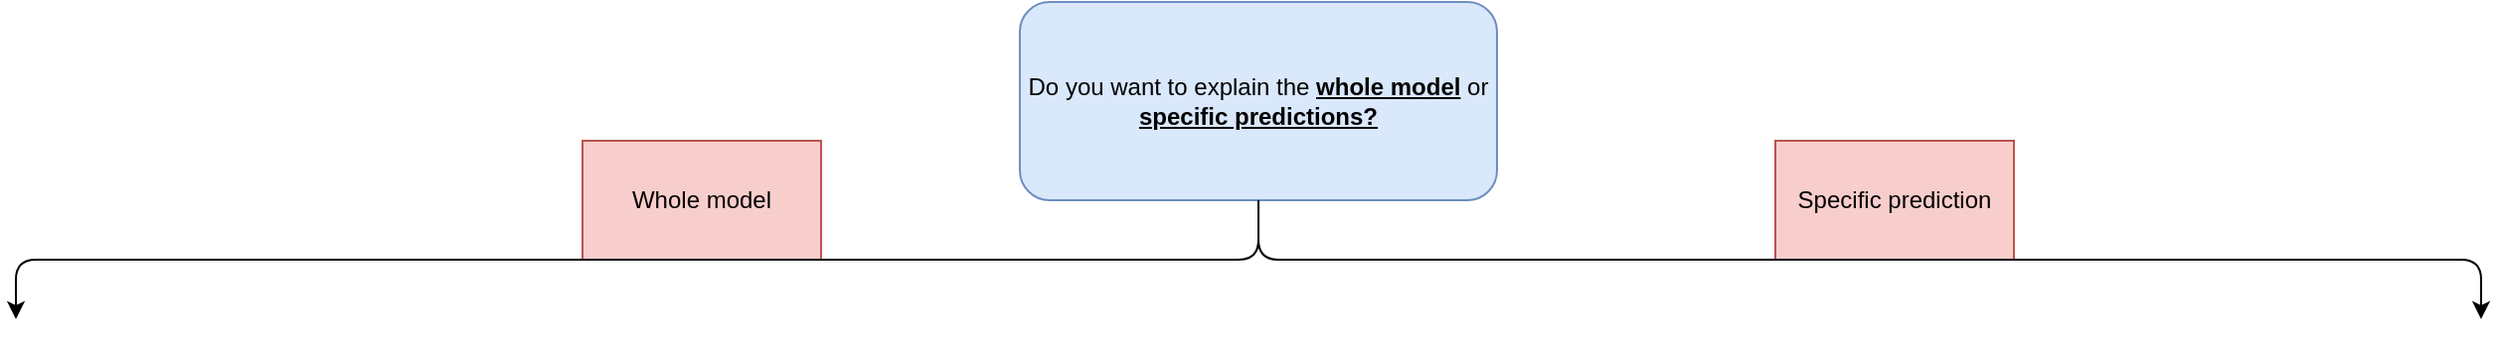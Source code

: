 <mxfile version="20.3.3" type="device"><diagram id="S-bG89fc7_h-scHxdbOs" name="Forklarbarhetstre"><mxGraphModel dx="1645" dy="1056" grid="1" gridSize="10" guides="1" tooltips="1" connect="1" arrows="1" fold="1" page="1" pageScale="1" pageWidth="827" pageHeight="1169" background="none" math="0" shadow="0"><root><mxCell id="0"/><object label="Background" id="3XLRL7M_OkBcDrSNOy5R-57"><mxCell style="locked=1;" parent="0" visible="0"/></object><UserObject label="HIDE LEAF NODES" link="data:action/json,{&quot;actions&quot;:[{&quot;toggle&quot;:{&quot;cells&quot;:[&quot;3XLRL7M_OkBcDrSNOy5R-58&quot;]}}]}" id="3XLRL7M_OkBcDrSNOy5R-56"><mxCell style="rounded=0;whiteSpace=wrap;html=1;fillColor=#f8cecc;strokeColor=#b85450;" parent="3XLRL7M_OkBcDrSNOy5R-57" vertex="1"><mxGeometry x="2270" y="210" width="120" height="60" as="geometry"/></mxCell></UserObject><object label="Leaf nodes" id="3XLRL7M_OkBcDrSNOy5R-58"><mxCell parent="0" visible="0"/></object><mxCell id="3XLRL7M_OkBcDrSNOy5R-59" value="Some kind of sensitivity analyis" style="rounded=1;whiteSpace=wrap;html=1;fillColor=#ffe6cc;strokeColor=#D70D0D;strokeWidth=6;" parent="3XLRL7M_OkBcDrSNOy5R-58" vertex="1"><mxGeometry x="834" y="555" width="120" height="60" as="geometry"/></mxCell><mxCell id="3XLRL7M_OkBcDrSNOy5R-60" value="Higher order Accumulated Local Effects Plots (ALEPlots)" style="rounded=1;whiteSpace=wrap;html=1;fillColor=#ffe6cc;strokeColor=#d79b00;" parent="3XLRL7M_OkBcDrSNOy5R-58" vertex="1"><mxGeometry x="460" y="555" width="120" height="60" as="geometry"/></mxCell><mxCell id="3XLRL7M_OkBcDrSNOy5R-61" value="Data Shapley" style="rounded=1;whiteSpace=wrap;html=1;fillColor=#ffe6cc;strokeColor=#d79b00;" parent="3XLRL7M_OkBcDrSNOy5R-58" vertex="1"><mxGeometry x="660" y="555" width="120" height="60" as="geometry"/></mxCell><mxCell id="3XLRL7M_OkBcDrSNOy5R-62" value="Permutation feature importance" style="rounded=1;whiteSpace=wrap;html=1;fillColor=#ffe6cc;strokeColor=#d79b00;" parent="3XLRL7M_OkBcDrSNOy5R-58" vertex="1"><mxGeometry x="234" y="700" width="120" height="60" as="geometry"/></mxCell><mxCell id="3XLRL7M_OkBcDrSNOy5R-63" value="SAGE (implemented as sage-importance in python)" style="rounded=1;whiteSpace=wrap;html=1;fillColor=#ffe6cc;strokeColor=#d79b00;" parent="3XLRL7M_OkBcDrSNOy5R-58" vertex="1"><mxGeometry x="60" y="700" width="120" height="60" as="geometry"/></mxCell><mxCell id="3XLRL7M_OkBcDrSNOy5R-64" value="Influence functions/leverage scoring" style="rounded=1;whiteSpace=wrap;html=1;fillColor=#ffe6cc;strokeColor=#d79b00;" parent="3XLRL7M_OkBcDrSNOy5R-58" vertex="1"><mxGeometry x="2074" y="550" width="120" height="60" as="geometry"/></mxCell><mxCell id="3XLRL7M_OkBcDrSNOy5R-65" value="Data Shapley (with single test observation error as local loss)" style="rounded=1;whiteSpace=wrap;html=1;fillColor=#ffe6cc;strokeColor=#d79b00;" parent="3XLRL7M_OkBcDrSNOy5R-58" vertex="1"><mxGeometry x="1900" y="550" width="120" height="60" as="geometry"/></mxCell><mxCell id="3XLRL7M_OkBcDrSNOy5R-66" value="Individual conditional Expectation plots (ICE)" style="rounded=1;whiteSpace=wrap;html=1;fillColor=#ffe6cc;strokeColor=#d79b00;" parent="3XLRL7M_OkBcDrSNOy5R-58" vertex="1"><mxGeometry x="1764" y="740" width="120" height="60" as="geometry"/></mxCell><mxCell id="3XLRL7M_OkBcDrSNOy5R-67" value="LIME" style="rounded=1;whiteSpace=wrap;html=1;fillColor=#ffe6cc;strokeColor=#d79b00;" parent="3XLRL7M_OkBcDrSNOy5R-58" vertex="1"><mxGeometry x="1590" y="740" width="120" height="60" as="geometry"/></mxCell><mxCell id="3XLRL7M_OkBcDrSNOy5R-68" value="Counterfactual explanations" style="rounded=1;whiteSpace=wrap;html=1;fillColor=#ffe6cc;strokeColor=#d79b00;" parent="3XLRL7M_OkBcDrSNOy5R-58" vertex="1"><mxGeometry x="1434" y="750" width="120" height="60" as="geometry"/></mxCell><mxCell id="3XLRL7M_OkBcDrSNOy5R-69" value="Anchors" style="rounded=1;whiteSpace=wrap;html=1;fillColor=#ffe6cc;strokeColor=#d79b00;" parent="3XLRL7M_OkBcDrSNOy5R-58" vertex="1"><mxGeometry x="1260" y="750" width="120" height="60" as="geometry"/></mxCell><mxCell id="3XLRL7M_OkBcDrSNOy5R-70" value="PredDiff&amp;nbsp; (first order) " style="rounded=1;whiteSpace=wrap;html=1;fillColor=#ffe6cc;strokeColor=#d79b00;" parent="3XLRL7M_OkBcDrSNOy5R-58" vertex="1"><mxGeometry x="1170" y="640" width="120" height="60" as="geometry"/></mxCell><mxCell id="3XLRL7M_OkBcDrSNOy5R-71" value="SHAP using the independence assumption (Implemented in the python package shap)&lt;br&gt;" style="rounded=1;whiteSpace=wrap;html=1;fillColor=#ffe6cc;strokeColor=#d79b00;" parent="3XLRL7M_OkBcDrSNOy5R-58" vertex="1"><mxGeometry x="1060" y="840" width="136" height="100" as="geometry"/></mxCell><mxCell id="3XLRL7M_OkBcDrSNOy5R-72" value="SHAP (Shapley) with properly estimated conditional distributions using e.g. the shapr R-package&lt;br&gt;" style="rounded=1;whiteSpace=wrap;html=1;fillColor=#ffe6cc;strokeColor=#d79b00;" parent="3XLRL7M_OkBcDrSNOy5R-58" vertex="1"><mxGeometry x="870" y="840" width="150" height="100" as="geometry"/></mxCell><object label="front" id="1"><mxCell style="" parent="0" visible="0"/></object><mxCell id="3XLRL7M_OkBcDrSNOy5R-2" value="Do you want to explain the &lt;b&gt;&lt;u&gt;whole model&lt;/u&gt;&lt;/b&gt; or &lt;u&gt;&lt;b&gt;specific predictions?&lt;/b&gt;&lt;/u&gt;" style="rounded=1;whiteSpace=wrap;html=1;fillColor=#dae8fc;strokeColor=#6c8ebf;" parent="1" vertex="1"><mxGeometry x="1110" y="40" width="240" height="100" as="geometry"/></mxCell><mxCell id="3XLRL7M_OkBcDrSNOy5R-3" value="" style="endArrow=classic;html=1;exitX=0.5;exitY=1;exitDx=0;exitDy=0;rounded=1;edgeStyle=orthogonalEdgeStyle;" parent="1" source="3XLRL7M_OkBcDrSNOy5R-2" target="3XLRL7M_OkBcDrSNOy5R-4" edge="1"><mxGeometry width="50" height="50" relative="1" as="geometry"><mxPoint x="930" y="400" as="sourcePoint"/><mxPoint x="1100" y="240" as="targetPoint"/></mxGeometry></mxCell><mxCell id="3XLRL7M_OkBcDrSNOy5R-4" value="Are you interested in how the &lt;u&gt;&lt;b&gt;training observations&lt;/b&gt;&lt;/u&gt; or how the &lt;u&gt;&lt;b&gt;features&lt;/b&gt;&lt;/u&gt; impact the model/prediction?" style="rounded=1;whiteSpace=wrap;html=1;fillColor=#dae8fc;strokeColor=#6c8ebf;" parent="1" vertex="1"><mxGeometry x="520" y="200" width="170" height="80" as="geometry"/></mxCell><mxCell id="3XLRL7M_OkBcDrSNOy5R-5" value="Are you interested in how the &lt;u&gt;&lt;b&gt;training observations&lt;/b&gt;&lt;/u&gt; or how the &lt;u&gt;&lt;b&gt;features&lt;/b&gt;&lt;/u&gt; impact the model/prediction?" style="rounded=1;whiteSpace=wrap;html=1;fillColor=#dae8fc;strokeColor=#6c8ebf;" parent="1" vertex="1"><mxGeometry x="1730" y="200" width="230" height="60" as="geometry"/></mxCell><mxCell id="3XLRL7M_OkBcDrSNOy5R-6" value="" style="endArrow=classic;html=1;rounded=1;exitX=0.5;exitY=1;exitDx=0;exitDy=0;entryX=0.5;entryY=0;entryDx=0;entryDy=0;edgeStyle=orthogonalEdgeStyle;" parent="1" source="3XLRL7M_OkBcDrSNOy5R-2" target="3XLRL7M_OkBcDrSNOy5R-5" edge="1"><mxGeometry width="50" height="50" relative="1" as="geometry"><mxPoint x="930" y="400" as="sourcePoint"/><mxPoint x="980" y="350" as="targetPoint"/></mxGeometry></mxCell><mxCell id="3XLRL7M_OkBcDrSNOy5R-7" value="Are you interested in the effect of recording/using/&lt;u&gt;&lt;b&gt;observing the features&lt;/b&gt;&lt;/u&gt;, or the effect of &lt;u&gt;&lt;b&gt;changing the observed values&lt;/b&gt;&lt;/u&gt; of the features?" style="rounded=1;whiteSpace=wrap;html=1;fillColor=#dae8fc;strokeColor=#6c8ebf;" parent="1" vertex="1"><mxGeometry x="250" y="320" width="300" height="90" as="geometry"/></mxCell><mxCell id="3XLRL7M_OkBcDrSNOy5R-8" value="Do you want to &lt;u&gt;&lt;b&gt;obey or ignore the data distribution&lt;/b&gt;&lt;/u&gt; in the explanation? **" style="rounded=1;whiteSpace=wrap;html=1;fillColor=#dae8fc;strokeColor=#6c8ebf;" parent="1" vertex="1"><mxGeometry x="860" y="820" width="270" height="60" as="geometry"/></mxCell><mxCell id="3XLRL7M_OkBcDrSNOy5R-10" value="Are you interested in the effect of recording/using/&lt;u&gt;&lt;b&gt;observing the &lt;br&gt;features&lt;/b&gt;&lt;/u&gt;, or the effect of &lt;u&gt;&lt;b&gt;changing the observed values&lt;/b&gt;&lt;/u&gt; of the features?" style="rounded=1;whiteSpace=wrap;html=1;fillColor=#dae8fc;strokeColor=#6c8ebf;" parent="1" vertex="1"><mxGeometry x="1860" y="320" width="320" height="60" as="geometry"/></mxCell><mxCell id="3XLRL7M_OkBcDrSNOy5R-11" value="Are you interested in the effect of recording/using/&lt;u&gt;&lt;b&gt;observing the &lt;br&gt;features&lt;/b&gt;&lt;/u&gt;, the effect of &lt;u&gt;&lt;b&gt;changing the observed values&lt;/b&gt;&lt;/u&gt; of the features or how the instance &lt;u&gt;&lt;b&gt;relates to nearby model behaviour&lt;/b&gt;&lt;/u&gt;?" style="rounded=1;whiteSpace=wrap;html=1;fillColor=#dae8fc;strokeColor=#6c8ebf;" parent="1" vertex="1"><mxGeometry x="1340" y="480" width="390" height="60" as="geometry"/></mxCell><mxCell id="3XLRL7M_OkBcDrSNOy5R-12" value="Are you interested in the effect of recording/using/&lt;u&gt;&lt;b&gt;observing the &lt;br&gt;features&lt;/b&gt;&lt;/u&gt;, or the effect of &lt;u&gt;&lt;b&gt;changing the observed values&lt;/b&gt;&lt;/u&gt; of the features?" style="rounded=1;whiteSpace=wrap;html=1;fillColor=#dae8fc;strokeColor=#6c8ebf;" parent="1" vertex="1"><mxGeometry x="610" y="320" width="350" height="90" as="geometry"/></mxCell><mxCell id="3XLRL7M_OkBcDrSNOy5R-13" value="" style="endArrow=classic;html=1;exitX=0.5;exitY=1;exitDx=0;exitDy=0;rounded=1;edgeStyle=orthogonalEdgeStyle;entryX=0.5;entryY=0;entryDx=0;entryDy=0;" parent="1" source="3XLRL7M_OkBcDrSNOy5R-4" target="3XLRL7M_OkBcDrSNOy5R-7" edge="1"><mxGeometry width="50" height="50" relative="1" as="geometry"><mxPoint x="709.91" y="270" as="sourcePoint"/><mxPoint x="390" y="330" as="targetPoint"/></mxGeometry></mxCell><mxCell id="3XLRL7M_OkBcDrSNOy5R-14" value="" style="endArrow=classic;html=1;rounded=1;exitX=0.5;exitY=1;exitDx=0;exitDy=0;entryX=0.5;entryY=0;entryDx=0;entryDy=0;edgeStyle=orthogonalEdgeStyle;" parent="1" source="3XLRL7M_OkBcDrSNOy5R-4" target="3XLRL7M_OkBcDrSNOy5R-12" edge="1"><mxGeometry width="50" height="50" relative="1" as="geometry"><mxPoint x="640" y="500" as="sourcePoint"/><mxPoint x="690" y="450" as="targetPoint"/></mxGeometry></mxCell><mxCell id="3XLRL7M_OkBcDrSNOy5R-15" value="" style="endArrow=classic;html=1;exitX=0.5;exitY=1;exitDx=0;exitDy=0;rounded=1;edgeStyle=orthogonalEdgeStyle;entryX=0.408;entryY=-0.058;entryDx=0;entryDy=0;entryPerimeter=0;" parent="1" source="3XLRL7M_OkBcDrSNOy5R-5" target="3XLRL7M_OkBcDrSNOy5R-11" edge="1"><mxGeometry width="50" height="50" relative="1" as="geometry"><mxPoint x="1360" y="260" as="sourcePoint"/><mxPoint x="1160" y="320" as="targetPoint"/><Array as="points"><mxPoint x="1845" y="280"/><mxPoint x="1499" y="280"/></Array></mxGeometry></mxCell><mxCell id="3XLRL7M_OkBcDrSNOy5R-16" value="" style="endArrow=classic;html=1;rounded=1;exitX=0.5;exitY=1;exitDx=0;exitDy=0;entryX=0.5;entryY=0;entryDx=0;entryDy=0;edgeStyle=orthogonalEdgeStyle;" parent="1" source="3XLRL7M_OkBcDrSNOy5R-5" target="3XLRL7M_OkBcDrSNOy5R-10" edge="1"><mxGeometry width="50" height="50" relative="1" as="geometry"><mxPoint x="1360" y="260" as="sourcePoint"/><mxPoint x="1560" y="320" as="targetPoint"/><Array as="points"><mxPoint x="1845" y="280"/><mxPoint x="2020" y="280"/></Array></mxGeometry></mxCell><mxCell id="3XLRL7M_OkBcDrSNOy5R-17" value="Do you want to explore &lt;u&gt;&lt;b&gt;one feature at a time&lt;/b&gt;&lt;/u&gt; or &lt;u&gt;&lt;b&gt;consider joint interactions&lt;/b&gt;&lt;/u&gt; among features? " style="rounded=1;whiteSpace=wrap;html=1;fillColor=#dae8fc;strokeColor=#6c8ebf;" parent="1" vertex="1"><mxGeometry x="40" y="480" width="280" height="60" as="geometry"/></mxCell><mxCell id="3XLRL7M_OkBcDrSNOy5R-19" value="" style="endArrow=classic;html=1;rounded=1;edgeStyle=orthogonalEdgeStyle;entryX=0.5;entryY=0;entryDx=0;entryDy=0;exitX=0.5;exitY=1;exitDx=0;exitDy=0;" parent="1" source="3XLRL7M_OkBcDrSNOy5R-7" target="3XLRL7M_OkBcDrSNOy5R-17" edge="1"><mxGeometry width="50" height="50" relative="1" as="geometry"><mxPoint x="410" y="420" as="sourcePoint"/><mxPoint x="170" y="490" as="targetPoint"/><Array as="points"><mxPoint x="400" y="440"/><mxPoint x="180" y="440"/></Array></mxGeometry></mxCell><mxCell id="3XLRL7M_OkBcDrSNOy5R-20" value="" style="endArrow=classic;html=1;rounded=1;entryX=0.5;entryY=0;entryDx=0;entryDy=0;edgeStyle=orthogonalEdgeStyle;exitX=0.5;exitY=1;exitDx=0;exitDy=0;" parent="1" source="3XLRL7M_OkBcDrSNOy5R-7" edge="1"><mxGeometry width="50" height="50" relative="1" as="geometry"><mxPoint x="440" y="410" as="sourcePoint"/><mxPoint x="520" y="555" as="targetPoint"/><Array as="points"><mxPoint x="400" y="440"/><mxPoint x="520" y="440"/></Array></mxGeometry></mxCell><mxCell id="3XLRL7M_OkBcDrSNOy5R-21" value="" style="endArrow=classic;html=1;rounded=1;entryX=0.5;entryY=0;entryDx=0;entryDy=0;edgeStyle=orthogonalEdgeStyle;exitX=0.5;exitY=1;exitDx=0;exitDy=0;" parent="1" source="3XLRL7M_OkBcDrSNOy5R-12" edge="1"><mxGeometry width="50" height="50" relative="1" as="geometry"><mxPoint x="780" y="410" as="sourcePoint"/><mxPoint x="894.0" y="555" as="targetPoint"/><Array as="points"><mxPoint x="785" y="440"/><mxPoint x="894" y="440"/></Array></mxGeometry></mxCell><mxCell id="3XLRL7M_OkBcDrSNOy5R-23" value="" style="endArrow=classic;html=1;rounded=1;edgeStyle=orthogonalEdgeStyle;entryX=0.5;entryY=0;entryDx=0;entryDy=0;exitX=0.5;exitY=1;exitDx=0;exitDy=0;" parent="1" source="3XLRL7M_OkBcDrSNOy5R-12" edge="1"><mxGeometry width="50" height="50" relative="1" as="geometry"><mxPoint x="780" y="410" as="sourcePoint"/><mxPoint x="720" y="555" as="targetPoint"/><Array as="points"><mxPoint x="785" y="440"/><mxPoint x="720" y="440"/></Array></mxGeometry></mxCell><mxCell id="3XLRL7M_OkBcDrSNOy5R-25" value="" style="endArrow=classic;html=1;rounded=1;entryX=0.5;entryY=0;entryDx=0;entryDy=0;edgeStyle=orthogonalEdgeStyle;exitX=0.5;exitY=1;exitDx=0;exitDy=0;" parent="1" source="3XLRL7M_OkBcDrSNOy5R-17" edge="1"><mxGeometry width="50" height="50" relative="1" as="geometry"><mxPoint x="185" y="555" as="sourcePoint"/><mxPoint x="294" y="700" as="targetPoint"/><Array as="points"><mxPoint x="180" y="585"/><mxPoint x="294" y="585"/></Array></mxGeometry></mxCell><mxCell id="3XLRL7M_OkBcDrSNOy5R-27" value="" style="endArrow=classic;html=1;rounded=1;edgeStyle=orthogonalEdgeStyle;entryX=0.5;entryY=0;entryDx=0;entryDy=0;exitX=0.5;exitY=1;exitDx=0;exitDy=0;" parent="1" source="3XLRL7M_OkBcDrSNOy5R-17" edge="1"><mxGeometry width="50" height="50" relative="1" as="geometry"><mxPoint x="185" y="555" as="sourcePoint"/><mxPoint x="120" y="700" as="targetPoint"/><Array as="points"><mxPoint x="180" y="585"/><mxPoint x="120" y="585"/></Array></mxGeometry></mxCell><mxCell id="3XLRL7M_OkBcDrSNOy5R-29" value="" style="endArrow=classic;html=1;rounded=1;entryX=0.5;entryY=0;entryDx=0;entryDy=0;edgeStyle=orthogonalEdgeStyle;exitX=0.5;exitY=1;exitDx=0;exitDy=0;" parent="1" source="3XLRL7M_OkBcDrSNOy5R-10" edge="1"><mxGeometry width="50" height="50" relative="1" as="geometry"><mxPoint x="2020" y="390" as="sourcePoint"/><mxPoint x="2134" y="550" as="targetPoint"/><Array as="points"><mxPoint x="2020" y="435"/><mxPoint x="2134" y="435"/></Array></mxGeometry></mxCell><mxCell id="3XLRL7M_OkBcDrSNOy5R-31" value="" style="endArrow=classic;html=1;rounded=1;edgeStyle=orthogonalEdgeStyle;entryX=0.5;entryY=0;entryDx=0;entryDy=0;exitX=0.5;exitY=1;exitDx=0;exitDy=0;" parent="1" source="3XLRL7M_OkBcDrSNOy5R-10" edge="1"><mxGeometry width="50" height="50" relative="1" as="geometry"><mxPoint x="2020" y="390" as="sourcePoint"/><mxPoint x="1960" y="550" as="targetPoint"/><Array as="points"><mxPoint x="2020" y="435"/><mxPoint x="1960" y="435"/></Array></mxGeometry></mxCell><mxCell id="3XLRL7M_OkBcDrSNOy5R-32" value="Do you want to explain the model in terms of &lt;u&gt;&lt;b&gt;one feature at a time&lt;/b&gt;&lt;/u&gt;, or &lt;u&gt;&lt;b&gt;consider joint interactions &lt;/b&gt;&lt;/u&gt;among features?" style="rounded=1;whiteSpace=wrap;html=1;fillColor=#dae8fc;strokeColor=#6c8ebf;" parent="1" vertex="1"><mxGeometry x="1570" y="660" width="270" height="60" as="geometry"/></mxCell><mxCell id="3XLRL7M_OkBcDrSNOy5R-33" value="Do you want to explore &lt;u&gt;&lt;b&gt;one feature at a time&lt;/b&gt;&lt;/u&gt; or &lt;u&gt;&lt;b&gt;consider joint interactions&lt;/b&gt;&lt;/u&gt; among features? " style="rounded=1;whiteSpace=wrap;html=1;fillColor=#dae8fc;strokeColor=#6c8ebf;" parent="1" vertex="1"><mxGeometry x="1000" y="660" width="210" height="60" as="geometry"/></mxCell><mxCell id="3XLRL7M_OkBcDrSNOy5R-34" value="" style="endArrow=classic;html=1;rounded=1;edgeStyle=orthogonalEdgeStyle;entryX=0.408;entryY=-0.058;entryDx=0;entryDy=0;entryPerimeter=0;exitX=0.5;exitY=1;exitDx=0;exitDy=0;" parent="1" source="3XLRL7M_OkBcDrSNOy5R-11" target="3XLRL7M_OkBcDrSNOy5R-33" edge="1"><mxGeometry width="50" height="50" relative="1" as="geometry"><mxPoint x="1540" y="540" as="sourcePoint"/><mxPoint x="820" y="620" as="targetPoint"/><Array as="points"><mxPoint x="1535" y="580"/><mxPoint x="1086" y="580"/></Array></mxGeometry></mxCell><mxCell id="3XLRL7M_OkBcDrSNOy5R-35" value="" style="endArrow=classic;html=1;rounded=1;exitX=0.5;exitY=1;exitDx=0;exitDy=0;entryX=0.5;entryY=0;entryDx=0;entryDy=0;edgeStyle=orthogonalEdgeStyle;" parent="1" source="3XLRL7M_OkBcDrSNOy5R-11" target="3XLRL7M_OkBcDrSNOy5R-32" edge="1"><mxGeometry width="50" height="50" relative="1" as="geometry"><mxPoint x="1505" y="560" as="sourcePoint"/><mxPoint x="1220" y="620" as="targetPoint"/><Array as="points"><mxPoint x="1535" y="580"/><mxPoint x="1705" y="580"/></Array></mxGeometry></mxCell><mxCell id="3XLRL7M_OkBcDrSNOy5R-36" value="Do you want to compare the prediction with &lt;u&gt;&lt;b&gt;nearby predictions with a similar outcome&lt;/b&gt;&lt;/u&gt; or a &lt;u&gt;&lt;b&gt;different outcome&lt;/b&gt;&lt;/u&gt;?" style="rounded=1;whiteSpace=wrap;html=1;fillColor=#dae8fc;strokeColor=#6c8ebf;" parent="1" vertex="1"><mxGeometry x="1270" y="660" width="210" height="60" as="geometry"/></mxCell><mxCell id="3XLRL7M_OkBcDrSNOy5R-37" value="" style="endArrow=classic;html=1;rounded=1;edgeStyle=orthogonalEdgeStyle;entryX=0.5;entryY=0;entryDx=0;entryDy=0;exitX=0.5;exitY=1;exitDx=0;exitDy=0;" parent="1" source="3XLRL7M_OkBcDrSNOy5R-11" target="3XLRL7M_OkBcDrSNOy5R-36" edge="1"><mxGeometry width="50" height="50" relative="1" as="geometry"><mxPoint x="1545" y="550" as="sourcePoint"/><mxPoint x="1095.68" y="626.52" as="targetPoint"/><Array as="points"><mxPoint x="1535" y="580"/><mxPoint x="1375" y="580"/></Array></mxGeometry></mxCell><mxCell id="3XLRL7M_OkBcDrSNOy5R-39" value="" style="endArrow=classic;html=1;rounded=1;entryX=0.5;entryY=0;entryDx=0;entryDy=0;edgeStyle=orthogonalEdgeStyle;exitX=0.5;exitY=1;exitDx=0;exitDy=0;" parent="1" source="3XLRL7M_OkBcDrSNOy5R-32" edge="1"><mxGeometry width="50" height="50" relative="1" as="geometry"><mxPoint x="1710" y="720" as="sourcePoint"/><mxPoint x="1824" y="900" as="targetPoint"/><Array as="points"><mxPoint x="1705" y="785"/><mxPoint x="1824" y="785"/></Array></mxGeometry></mxCell><mxCell id="3XLRL7M_OkBcDrSNOy5R-41" value="" style="endArrow=classic;html=1;rounded=1;edgeStyle=orthogonalEdgeStyle;entryX=0.5;entryY=0;entryDx=0;entryDy=0;" parent="1" edge="1"><mxGeometry width="50" height="50" relative="1" as="geometry"><mxPoint x="1705" y="720" as="sourcePoint"/><mxPoint x="1650" y="900" as="targetPoint"/><Array as="points"><mxPoint x="1705" y="785"/><mxPoint x="1650" y="785"/></Array></mxGeometry></mxCell><mxCell id="3XLRL7M_OkBcDrSNOy5R-43" value="" style="endArrow=classic;html=1;rounded=1;entryX=0.5;entryY=0;entryDx=0;entryDy=0;edgeStyle=orthogonalEdgeStyle;exitX=0.5;exitY=1;exitDx=0;exitDy=0;" parent="1" source="3XLRL7M_OkBcDrSNOy5R-36" edge="1"><mxGeometry width="50" height="50" relative="1" as="geometry"><mxPoint x="1375" y="730" as="sourcePoint"/><mxPoint x="1494" y="910" as="targetPoint"/><Array as="points"><mxPoint x="1375" y="795"/><mxPoint x="1494" y="795"/></Array></mxGeometry></mxCell><mxCell id="3XLRL7M_OkBcDrSNOy5R-45" value="" style="endArrow=classic;html=1;rounded=1;edgeStyle=orthogonalEdgeStyle;entryX=0.5;entryY=0;entryDx=0;entryDy=0;exitX=0.5;exitY=1;exitDx=0;exitDy=0;" parent="1" source="3XLRL7M_OkBcDrSNOy5R-36" edge="1"><mxGeometry width="50" height="50" relative="1" as="geometry"><mxPoint x="1375" y="730" as="sourcePoint"/><mxPoint x="1320" y="910" as="targetPoint"/><Array as="points"><mxPoint x="1375" y="795"/><mxPoint x="1320" y="795"/></Array></mxGeometry></mxCell><mxCell id="3XLRL7M_OkBcDrSNOy5R-46" value="" style="endArrow=classic;html=1;rounded=1;edgeStyle=orthogonalEdgeStyle;exitX=0.5;exitY=1;exitDx=0;exitDy=0;" parent="1" source="3XLRL7M_OkBcDrSNOy5R-33" edge="1"><mxGeometry width="50" height="50" relative="1" as="geometry"><mxPoint x="1110" y="730" as="sourcePoint"/><mxPoint x="1229" y="800" as="targetPoint"/><Array as="points"><mxPoint x="1105" y="760"/><mxPoint x="1229" y="760"/></Array></mxGeometry></mxCell><mxCell id="3XLRL7M_OkBcDrSNOy5R-47" value="" style="endArrow=classic;html=1;rounded=1;edgeStyle=orthogonalEdgeStyle;exitX=0.5;exitY=1;exitDx=0;exitDy=0;" parent="1" source="3XLRL7M_OkBcDrSNOy5R-33" target="3XLRL7M_OkBcDrSNOy5R-8" edge="1"><mxGeometry width="50" height="50" relative="1" as="geometry"><mxPoint x="1110" y="730" as="sourcePoint"/><mxPoint x="1030" y="925" as="targetPoint"/><Array as="points"><mxPoint x="1105" y="760"/><mxPoint x="1014" y="760"/></Array></mxGeometry></mxCell><mxCell id="3XLRL7M_OkBcDrSNOy5R-50" value="" style="endArrow=classic;html=1;rounded=1;edgeStyle=orthogonalEdgeStyle;" parent="1" source="3XLRL7M_OkBcDrSNOy5R-8" edge="1"><mxGeometry width="50" height="50" relative="1" as="geometry"><mxPoint x="1015" y="880" as="sourcePoint"/><mxPoint x="1134.0" y="1000" as="targetPoint"/><Array as="points"><mxPoint x="1015" y="955"/><mxPoint x="1134" y="955"/></Array></mxGeometry></mxCell><mxCell id="3XLRL7M_OkBcDrSNOy5R-52" value="" style="endArrow=classic;html=1;rounded=1;edgeStyle=orthogonalEdgeStyle;" parent="1" source="3XLRL7M_OkBcDrSNOy5R-8" edge="1"><mxGeometry width="50" height="50" relative="1" as="geometry"><mxPoint x="1015" y="880" as="sourcePoint"/><mxPoint x="960" y="1000" as="targetPoint"/><Array as="points"><mxPoint x="1015" y="955"/><mxPoint x="960" y="955"/></Array></mxGeometry></mxCell><UserObject label="HIDE LEAF NODES" link="data:action/json,{&quot;actions&quot;:[{&quot;toggle&quot;:{&quot;cells&quot;:[&quot;3XLRL7M_OkBcDrSNOy5R-58&quot;]}}]}" id="3XLRL7M_OkBcDrSNOy5R-54"><mxCell style="rounded=0;whiteSpace=wrap;html=1;fillColor=#f8cecc;strokeColor=#b85450;" parent="1" vertex="1"><mxGeometry x="2270" y="210" width="120" height="60" as="geometry"/></mxCell></UserObject><object label="0-root-node" id="AjjH1u0YhgZfVa7CJSuS-44"><mxCell style="locked=1;" parent="0"/></object><UserObject label="Do you want to explain the &lt;b&gt;&lt;u&gt;whole model&lt;/u&gt;&lt;/b&gt; or &lt;u&gt;&lt;b&gt;specific predictions?&lt;/b&gt;&lt;/u&gt;" link="data:action/json,{   &quot;actions&quot;: [     {       &quot;toggle&quot;: {         &quot;cells&quot;: [           &quot;AjjH1u0YhgZfVa7CJSuS-63&quot;         ]       }     }   ] }" id="AjjH1u0YhgZfVa7CJSuS-45"><mxCell style="rounded=1;whiteSpace=wrap;html=1;fillColor=#dae8fc;strokeColor=#6c8ebf;" vertex="1" parent="AjjH1u0YhgZfVa7CJSuS-44"><mxGeometry x="1110" y="40" width="240" height="100" as="geometry"/></mxCell></UserObject><UserObject label="Specific prediction" link="data:action/json,{&quot;actions&quot;:[{&quot;toggle&quot;:{&quot;cells&quot;:[&quot;AjjH1u0YhgZfVa7CJSuS-1&quot;]}}]}" id="AjjH1u0YhgZfVa7CJSuS-106"><mxCell style="rounded=0;whiteSpace=wrap;html=1;fillColor=#f8cecc;strokeColor=#b85450;" vertex="1" parent="AjjH1u0YhgZfVa7CJSuS-44"><mxGeometry x="1490" y="110" width="120" height="60" as="geometry"/></mxCell></UserObject><UserObject label="Whole model" link="data:action/json,{&quot;actions&quot;:[{&quot;toggle&quot;:{&quot;cells&quot;:[&quot;AjjH1u0YhgZfVa7CJSuS-66&quot;]}}]}" id="AjjH1u0YhgZfVa7CJSuS-107"><mxCell style="rounded=0;whiteSpace=wrap;html=1;fillColor=#f8cecc;strokeColor=#b85450;" vertex="1" parent="AjjH1u0YhgZfVa7CJSuS-44"><mxGeometry x="890" y="110" width="120" height="60" as="geometry"/></mxCell></UserObject><mxCell id="AjjH1u0YhgZfVa7CJSuS-108" value="" style="endArrow=classic;html=1;rounded=1;edgeStyle=orthogonalEdgeStyle;" edge="1" parent="AjjH1u0YhgZfVa7CJSuS-44" source="AjjH1u0YhgZfVa7CJSuS-45" target="3XLRL7M_OkBcDrSNOy5R-4"><mxGeometry width="50" height="50" relative="1" as="geometry"><mxPoint x="1215" y="210" as="sourcePoint"/><mxPoint x="590" y="270" as="targetPoint"/><Array as="points"><mxPoint x="1230" y="170"/><mxPoint x="605" y="170"/></Array></mxGeometry></mxCell><mxCell id="AjjH1u0YhgZfVa7CJSuS-110" value="" style="endArrow=classic;html=1;rounded=1;edgeStyle=orthogonalEdgeStyle;" edge="1" parent="AjjH1u0YhgZfVa7CJSuS-44" source="AjjH1u0YhgZfVa7CJSuS-45"><mxGeometry width="50" height="50" relative="1" as="geometry"><mxPoint x="1240" y="160" as="sourcePoint"/><mxPoint x="1845" y="200" as="targetPoint"/><Array as="points"><mxPoint x="1230" y="170"/><mxPoint x="1845" y="170"/></Array></mxGeometry></mxCell><mxCell id="AjjH1u0YhgZfVa7CJSuS-111" value="" style="endArrow=classic;html=1;rounded=1;edgeStyle=orthogonalEdgeStyle;" edge="1" parent="AjjH1u0YhgZfVa7CJSuS-44" source="AjjH1u0YhgZfVa7CJSuS-45"><mxGeometry width="50" height="50" relative="1" as="geometry"><mxPoint x="1240" y="150" as="sourcePoint"/><mxPoint x="605" y="200" as="targetPoint"/><Array as="points"><mxPoint x="1230" y="170"/><mxPoint x="605" y="170"/></Array></mxGeometry></mxCell><object label="0-explain-root-node" id="AjjH1u0YhgZfVa7CJSuS-63"><mxCell style="locked=1;" parent="0" visible="0"/></object><mxCell id="AjjH1u0YhgZfVa7CJSuS-65" value="&lt;div align=&quot;left&quot;&gt;You want to explain the whole model when:&lt;/div&gt;&lt;div align=&quot;left&quot;&gt;&lt;span style=&quot;white-space: pre;&quot;&gt;&#9;&lt;/span&gt;- &lt;span style=&quot;margin: 0px; padding: 0px; user-select: text; color: rgb(0, 0, 0); font-family: Calibri, Calibri_EmbeddedFont, Calibri_MSFontService, sans-serif; font-size: 10.667px; font-style: normal; font-variant-ligatures: none; font-variant-caps: normal; font-weight: 400; letter-spacing: normal; text-indent: 0px; text-transform: none; word-spacing: 0px; -webkit-text-stroke-width: 0px; background-color: rgb(255, 255, 255); text-decoration-thickness: initial; text-decoration-style: initial; text-decoration-color: initial;&quot; class=&quot;NormalTextRun SCXW83225836 BCX9&quot;&gt;When you are interested in the model performance and &lt;span style=&quot;white-space: pre;&quot;&gt;&#9;&lt;/span&gt;“typical” behavior&lt;/span&gt;&lt;span style=&quot;margin: 0px; padding: 0px; user-select: text; color: rgb(0, 0, 0); font-family: Calibri, Calibri_EmbeddedFont, Calibri_MSFontService, sans-serif; font-size: 10.667px; font-style: normal; font-variant-ligatures: none; font-variant-caps: normal; font-weight: 400; letter-spacing: normal; text-indent: 0px; text-transform: none; word-spacing: 0px; -webkit-text-stroke-width: 0px; background-color: rgb(255, 255, 255); text-decoration-thickness: initial; text-decoration-style: initial; text-decoration-color: initial;&quot; class=&quot;NormalTextRun SCXW83225836 BCX9&quot;&gt; of the model in general&lt;/span&gt;&lt;span style=&quot;margin: 0px; padding: 0px; user-select: text; color: rgb(0, 0, 0); font-family: Calibri, Calibri_EmbeddedFont, Calibri_MSFontService, sans-serif; font-size: 10.667px; font-style: normal; font-variant-ligatures: none; font-variant-caps: normal; font-weight: 400; letter-spacing: normal; text-indent: 0px; text-transform: none; word-spacing: 0px; -webkit-text-stroke-width: 0px; background-color: rgb(255, 255, 255); text-decoration-thickness: initial; text-decoration-style: initial; text-decoration-color: initial;&quot; class=&quot;NormalTextRun SCXW83225836 BCX9&quot;&gt;.&lt;/span&gt;&lt;/div&gt;&lt;div align=&quot;left&quot;&gt;&lt;span style=&quot;margin: 0px; padding: 0px; user-select: text; color: rgb(0, 0, 0); font-family: Calibri, Calibri_EmbeddedFont, Calibri_MSFontService, sans-serif; font-size: 10.667px; font-style: normal; font-variant-ligatures: none; font-variant-caps: normal; font-weight: 400; letter-spacing: normal; text-indent: 0px; text-transform: none; word-spacing: 0px; -webkit-text-stroke-width: 0px; background-color: rgb(255, 255, 255); text-decoration-thickness: initial; text-decoration-style: initial; text-decoration-color: initial;&quot; class=&quot;NormalTextRun SCXW83225836 BCX9&quot;&gt;&lt;span style=&quot;white-space: pre;&quot;&gt;&#9;&lt;/span&gt;- etc.&lt;br&gt;&lt;/span&gt;&lt;/div&gt;" style="rounded=0;whiteSpace=wrap;html=1;align=left;" vertex="1" parent="AjjH1u0YhgZfVa7CJSuS-63"><mxGeometry x="1360" y="30" width="310" height="60" as="geometry"/></mxCell><object label="B1-specific-prediction" id="AjjH1u0YhgZfVa7CJSuS-1"><mxCell style="locked=1;" visible="0" parent="0"/></object><mxCell id="AjjH1u0YhgZfVa7CJSuS-2" value="Do you want to explain the &lt;b&gt;&lt;u&gt;whole model&lt;/u&gt;&lt;/b&gt; or &lt;u&gt;&lt;b&gt;specific predictions?&lt;/b&gt;&lt;/u&gt;" style="rounded=1;whiteSpace=wrap;html=1;fillColor=#dae8fc;strokeColor=#6c8ebf;" vertex="1" parent="AjjH1u0YhgZfVa7CJSuS-1"><mxGeometry x="1110" y="40" width="240" height="100" as="geometry"/></mxCell><mxCell id="AjjH1u0YhgZfVa7CJSuS-5" value="Are you interested in how the &lt;u&gt;&lt;b&gt;training observations&lt;/b&gt;&lt;/u&gt; or how the &lt;u&gt;&lt;b&gt;features&lt;/b&gt;&lt;/u&gt; impact the model/prediction?" style="rounded=1;whiteSpace=wrap;html=1;fillColor=#dae8fc;strokeColor=#6c8ebf;" vertex="1" parent="AjjH1u0YhgZfVa7CJSuS-1"><mxGeometry x="1730" y="200" width="230" height="60" as="geometry"/></mxCell><mxCell id="AjjH1u0YhgZfVa7CJSuS-6" value="" style="endArrow=classic;html=1;rounded=1;exitX=0.5;exitY=1;exitDx=0;exitDy=0;entryX=0.5;entryY=0;entryDx=0;entryDy=0;edgeStyle=orthogonalEdgeStyle;" edge="1" parent="AjjH1u0YhgZfVa7CJSuS-1" source="AjjH1u0YhgZfVa7CJSuS-2" target="AjjH1u0YhgZfVa7CJSuS-5"><mxGeometry width="50" height="50" relative="1" as="geometry"><mxPoint x="930" y="400" as="sourcePoint"/><mxPoint x="980" y="350" as="targetPoint"/></mxGeometry></mxCell><mxCell id="AjjH1u0YhgZfVa7CJSuS-14" value="" style="endArrow=classic;html=1;exitX=0.5;exitY=1;exitDx=0;exitDy=0;rounded=1;edgeStyle=orthogonalEdgeStyle;" edge="1" parent="AjjH1u0YhgZfVa7CJSuS-1" source="AjjH1u0YhgZfVa7CJSuS-5"><mxGeometry width="50" height="50" relative="1" as="geometry"><mxPoint x="1360" y="260" as="sourcePoint"/><mxPoint x="1500" y="480" as="targetPoint"/><Array as="points"><mxPoint x="1845" y="280"/><mxPoint x="1499" y="280"/></Array></mxGeometry></mxCell><mxCell id="AjjH1u0YhgZfVa7CJSuS-15" value="" style="endArrow=classic;html=1;rounded=1;exitX=0.5;exitY=1;exitDx=0;exitDy=0;entryX=0.5;entryY=0;entryDx=0;entryDy=0;edgeStyle=orthogonalEdgeStyle;" edge="1" parent="AjjH1u0YhgZfVa7CJSuS-1" source="AjjH1u0YhgZfVa7CJSuS-5"><mxGeometry width="50" height="50" relative="1" as="geometry"><mxPoint x="1360" y="260" as="sourcePoint"/><mxPoint x="2020" y="320" as="targetPoint"/><Array as="points"><mxPoint x="1845" y="280"/><mxPoint x="2020" y="280"/></Array></mxGeometry></mxCell><UserObject label="HIDE LEAF NODES" link="data:action/json,{&quot;actions&quot;:[{&quot;toggle&quot;:{&quot;cells&quot;:[&quot;3XLRL7M_OkBcDrSNOy5R-58&quot;]}}]}" id="AjjH1u0YhgZfVa7CJSuS-39"><mxCell style="rounded=0;whiteSpace=wrap;html=1;fillColor=#f8cecc;strokeColor=#b85450;" vertex="1" parent="AjjH1u0YhgZfVa7CJSuS-1"><mxGeometry x="2270" y="210" width="120" height="60" as="geometry"/></mxCell></UserObject><UserObject label="Specific prediction" link="data:action/json,{&quot;actions&quot;:[{&quot;toggle&quot;:{&quot;cells&quot;:[&quot;AjjH1u0YhgZfVa7CJSuS-1&quot;]}}]}" id="AjjH1u0YhgZfVa7CJSuS-139"><mxCell style="rounded=0;whiteSpace=wrap;html=1;fillColor=#f8cecc;strokeColor=#b85450;" vertex="1" parent="AjjH1u0YhgZfVa7CJSuS-1"><mxGeometry x="1490" y="110" width="120" height="60" as="geometry"/></mxCell></UserObject><UserObject label="Features" link="data:action/json,{&quot;actions&quot;:[{&quot;toggle&quot;:{&quot;cells&quot;:[&quot;AjjH1u0YhgZfVa7CJSuS-165&quot;]}}]}" id="AjjH1u0YhgZfVa7CJSuS-140"><mxCell style="rounded=0;whiteSpace=wrap;html=1;fillColor=#f8cecc;strokeColor=#b85450;" vertex="1" parent="AjjH1u0YhgZfVa7CJSuS-1"><mxGeometry x="1520" y="220" width="120" height="60" as="geometry"/></mxCell></UserObject><UserObject label="Training observations" link="data:action/json,{&quot;actions&quot;:[{&quot;toggle&quot;:{&quot;cells&quot;:[&quot;AjjH1u0YhgZfVa7CJSuS-112&quot;]}}]}" id="AjjH1u0YhgZfVa7CJSuS-141"><mxCell style="rounded=0;whiteSpace=wrap;html=1;fillColor=#f8cecc;strokeColor=#b85450;" vertex="1" parent="AjjH1u0YhgZfVa7CJSuS-1"><mxGeometry x="1980" y="220" width="120" height="60" as="geometry"/></mxCell></UserObject><object label="A1-whole-model" id="AjjH1u0YhgZfVa7CJSuS-66"><mxCell style="locked=1;" visible="0" parent="0"/></object><mxCell id="AjjH1u0YhgZfVa7CJSuS-67" value="Do you want to explain the &lt;b&gt;&lt;u&gt;whole model&lt;/u&gt;&lt;/b&gt; or &lt;u&gt;&lt;b&gt;specific predictions?&lt;/b&gt;&lt;/u&gt;" style="rounded=1;whiteSpace=wrap;html=1;fillColor=#dae8fc;strokeColor=#6c8ebf;" vertex="1" parent="AjjH1u0YhgZfVa7CJSuS-66"><mxGeometry x="1110" y="40" width="240" height="100" as="geometry"/></mxCell><mxCell id="AjjH1u0YhgZfVa7CJSuS-68" value="" style="endArrow=classic;html=1;exitX=0.5;exitY=1;exitDx=0;exitDy=0;rounded=1;edgeStyle=orthogonalEdgeStyle;" edge="1" parent="AjjH1u0YhgZfVa7CJSuS-66" source="AjjH1u0YhgZfVa7CJSuS-67" target="AjjH1u0YhgZfVa7CJSuS-69"><mxGeometry width="50" height="50" relative="1" as="geometry"><mxPoint x="930" y="400" as="sourcePoint"/><mxPoint x="1100" y="240" as="targetPoint"/></mxGeometry></mxCell><mxCell id="AjjH1u0YhgZfVa7CJSuS-69" value="Are you interested in how the &lt;u&gt;&lt;b&gt;training observations&lt;/b&gt;&lt;/u&gt; or how the &lt;u&gt;&lt;b&gt;features&lt;/b&gt;&lt;/u&gt; impact the model/prediction?" style="rounded=1;whiteSpace=wrap;html=1;fillColor=#dae8fc;strokeColor=#6c8ebf;" vertex="1" parent="AjjH1u0YhgZfVa7CJSuS-66"><mxGeometry x="520" y="200" width="170" height="80" as="geometry"/></mxCell><mxCell id="AjjH1u0YhgZfVa7CJSuS-77" value="" style="endArrow=classic;html=1;exitX=0.5;exitY=1;exitDx=0;exitDy=0;rounded=1;edgeStyle=orthogonalEdgeStyle;entryX=0.5;entryY=0;entryDx=0;entryDy=0;" edge="1" parent="AjjH1u0YhgZfVa7CJSuS-66" source="AjjH1u0YhgZfVa7CJSuS-69"><mxGeometry width="50" height="50" relative="1" as="geometry"><mxPoint x="709.91" y="270" as="sourcePoint"/><mxPoint x="400" y="320" as="targetPoint"/></mxGeometry></mxCell><mxCell id="AjjH1u0YhgZfVa7CJSuS-78" value="" style="endArrow=classic;html=1;rounded=1;exitX=0.5;exitY=1;exitDx=0;exitDy=0;entryX=0.5;entryY=0;entryDx=0;entryDy=0;edgeStyle=orthogonalEdgeStyle;" edge="1" parent="AjjH1u0YhgZfVa7CJSuS-66" source="AjjH1u0YhgZfVa7CJSuS-69"><mxGeometry width="50" height="50" relative="1" as="geometry"><mxPoint x="640" y="500" as="sourcePoint"/><mxPoint x="785" y="320" as="targetPoint"/></mxGeometry></mxCell><UserObject label="HIDE LEAF NODES" link="data:action/json,{&quot;actions&quot;:[{&quot;toggle&quot;:{&quot;cells&quot;:[&quot;3XLRL7M_OkBcDrSNOy5R-58&quot;]}}]}" id="AjjH1u0YhgZfVa7CJSuS-104"><mxCell style="rounded=0;whiteSpace=wrap;html=1;fillColor=#f8cecc;strokeColor=#b85450;" vertex="1" parent="AjjH1u0YhgZfVa7CJSuS-66"><mxGeometry x="2270" y="210" width="120" height="60" as="geometry"/></mxCell></UserObject><UserObject label="Features" link="data:action/json,{&quot;actions&quot;:[{&quot;toggle&quot;:{&quot;cells&quot;:[&quot;AjjH1u0YhgZfVa7CJSuS-143&quot;]}}]}" id="AjjH1u0YhgZfVa7CJSuS-159"><mxCell style="rounded=0;whiteSpace=wrap;html=1;fillColor=#f8cecc;strokeColor=#b85450;" vertex="1" parent="AjjH1u0YhgZfVa7CJSuS-66"><mxGeometry x="360" y="240" width="120" height="60" as="geometry"/></mxCell></UserObject><UserObject label="Training observations" link="data:action/json,{&quot;actions&quot;:[{&quot;toggle&quot;:{&quot;cells&quot;:[&quot;AjjH1u0YhgZfVa7CJSuS-161&quot;]}}]}" id="AjjH1u0YhgZfVa7CJSuS-160"><mxCell style="rounded=0;whiteSpace=wrap;html=1;fillColor=#f8cecc;strokeColor=#b85450;" vertex="1" parent="AjjH1u0YhgZfVa7CJSuS-66"><mxGeometry x="720" y="240" width="120" height="60" as="geometry"/></mxCell></UserObject><object label="B2.2-training-observations" id="AjjH1u0YhgZfVa7CJSuS-112"><mxCell style="locked=1;" visible="0" parent="0"/></object><mxCell id="AjjH1u0YhgZfVa7CJSuS-113" value="Do you want to explain the &lt;b&gt;&lt;u&gt;whole model&lt;/u&gt;&lt;/b&gt; or &lt;u&gt;&lt;b&gt;specific predictions?&lt;/b&gt;&lt;/u&gt;" style="rounded=1;whiteSpace=wrap;html=1;fillColor=#dae8fc;strokeColor=#6c8ebf;" vertex="1" parent="AjjH1u0YhgZfVa7CJSuS-112"><mxGeometry x="1110" y="40" width="240" height="100" as="geometry"/></mxCell><mxCell id="AjjH1u0YhgZfVa7CJSuS-114" value="Are you interested in how the &lt;u&gt;&lt;b&gt;training observations&lt;/b&gt;&lt;/u&gt; or how the &lt;u&gt;&lt;b&gt;features&lt;/b&gt;&lt;/u&gt; impact the model/prediction?" style="rounded=1;whiteSpace=wrap;html=1;fillColor=#dae8fc;strokeColor=#6c8ebf;" vertex="1" parent="AjjH1u0YhgZfVa7CJSuS-112"><mxGeometry x="1730" y="200" width="230" height="60" as="geometry"/></mxCell><mxCell id="AjjH1u0YhgZfVa7CJSuS-115" value="" style="endArrow=classic;html=1;rounded=1;exitX=0.5;exitY=1;exitDx=0;exitDy=0;entryX=0.5;entryY=0;entryDx=0;entryDy=0;edgeStyle=orthogonalEdgeStyle;" edge="1" parent="AjjH1u0YhgZfVa7CJSuS-112" source="AjjH1u0YhgZfVa7CJSuS-113" target="AjjH1u0YhgZfVa7CJSuS-114"><mxGeometry width="50" height="50" relative="1" as="geometry"><mxPoint x="930" y="400" as="sourcePoint"/><mxPoint x="980" y="350" as="targetPoint"/></mxGeometry></mxCell><mxCell id="AjjH1u0YhgZfVa7CJSuS-117" value="Are you interested in the effect of recording/using/&lt;u&gt;&lt;b&gt;observing the &lt;br&gt;features&lt;/b&gt;&lt;/u&gt;, or the effect of &lt;u&gt;&lt;b&gt;changing the observed values&lt;/b&gt;&lt;/u&gt; of the features?" style="rounded=1;whiteSpace=wrap;html=1;fillColor=#dae8fc;strokeColor=#6c8ebf;" vertex="1" parent="AjjH1u0YhgZfVa7CJSuS-112"><mxGeometry x="1860" y="320" width="320" height="60" as="geometry"/></mxCell><mxCell id="AjjH1u0YhgZfVa7CJSuS-119" value="" style="endArrow=classic;html=1;exitX=0.5;exitY=1;exitDx=0;exitDy=0;rounded=1;edgeStyle=orthogonalEdgeStyle;" edge="1" parent="AjjH1u0YhgZfVa7CJSuS-112" source="AjjH1u0YhgZfVa7CJSuS-114"><mxGeometry width="50" height="50" relative="1" as="geometry"><mxPoint x="1360" y="260" as="sourcePoint"/><mxPoint x="1500" y="480" as="targetPoint"/><Array as="points"><mxPoint x="1845" y="280"/><mxPoint x="1499" y="280"/></Array></mxGeometry></mxCell><mxCell id="AjjH1u0YhgZfVa7CJSuS-120" value="" style="endArrow=classic;html=1;rounded=1;exitX=0.5;exitY=1;exitDx=0;exitDy=0;entryX=0.5;entryY=0;entryDx=0;entryDy=0;edgeStyle=orthogonalEdgeStyle;" edge="1" parent="AjjH1u0YhgZfVa7CJSuS-112" source="AjjH1u0YhgZfVa7CJSuS-114" target="AjjH1u0YhgZfVa7CJSuS-117"><mxGeometry width="50" height="50" relative="1" as="geometry"><mxPoint x="1360" y="260" as="sourcePoint"/><mxPoint x="1560" y="320" as="targetPoint"/><Array as="points"><mxPoint x="1845" y="280"/><mxPoint x="2020" y="280"/></Array></mxGeometry></mxCell><mxCell id="AjjH1u0YhgZfVa7CJSuS-121" value="" style="endArrow=classic;html=1;rounded=1;entryX=0.5;entryY=0;entryDx=0;entryDy=0;edgeStyle=orthogonalEdgeStyle;exitX=0.5;exitY=1;exitDx=0;exitDy=0;" edge="1" parent="AjjH1u0YhgZfVa7CJSuS-112" source="AjjH1u0YhgZfVa7CJSuS-117"><mxGeometry width="50" height="50" relative="1" as="geometry"><mxPoint x="2020" y="390" as="sourcePoint"/><mxPoint x="2134" y="550" as="targetPoint"/><Array as="points"><mxPoint x="2020" y="435"/><mxPoint x="2134" y="435"/></Array></mxGeometry></mxCell><mxCell id="AjjH1u0YhgZfVa7CJSuS-122" value="" style="endArrow=classic;html=1;rounded=1;edgeStyle=orthogonalEdgeStyle;entryX=0.5;entryY=0;entryDx=0;entryDy=0;exitX=0.5;exitY=1;exitDx=0;exitDy=0;" edge="1" parent="AjjH1u0YhgZfVa7CJSuS-112" source="AjjH1u0YhgZfVa7CJSuS-117"><mxGeometry width="50" height="50" relative="1" as="geometry"><mxPoint x="2020" y="390" as="sourcePoint"/><mxPoint x="1960" y="550" as="targetPoint"/><Array as="points"><mxPoint x="2020" y="435"/><mxPoint x="1960" y="435"/></Array></mxGeometry></mxCell><UserObject label="HIDE LEAF NODES" link="data:action/json,{&quot;actions&quot;:[{&quot;toggle&quot;:{&quot;cells&quot;:[&quot;3XLRL7M_OkBcDrSNOy5R-58&quot;]}}]}" id="AjjH1u0YhgZfVa7CJSuS-137"><mxCell style="rounded=0;whiteSpace=wrap;html=1;fillColor=#f8cecc;strokeColor=#b85450;" vertex="1" parent="AjjH1u0YhgZfVa7CJSuS-112"><mxGeometry x="2270" y="210" width="120" height="60" as="geometry"/></mxCell></UserObject><object label="A2.1-features" id="AjjH1u0YhgZfVa7CJSuS-143"><mxCell style="locked=1;" visible="0" parent="0"/></object><mxCell id="AjjH1u0YhgZfVa7CJSuS-144" value="Do you want to explain the &lt;b&gt;&lt;u&gt;whole model&lt;/u&gt;&lt;/b&gt; or &lt;u&gt;&lt;b&gt;specific predictions?&lt;/b&gt;&lt;/u&gt;" style="rounded=1;whiteSpace=wrap;html=1;fillColor=#dae8fc;strokeColor=#6c8ebf;" vertex="1" parent="AjjH1u0YhgZfVa7CJSuS-143"><mxGeometry x="1110" y="40" width="240" height="100" as="geometry"/></mxCell><mxCell id="AjjH1u0YhgZfVa7CJSuS-145" value="" style="endArrow=classic;html=1;exitX=0.5;exitY=1;exitDx=0;exitDy=0;rounded=1;edgeStyle=orthogonalEdgeStyle;" edge="1" parent="AjjH1u0YhgZfVa7CJSuS-143" source="AjjH1u0YhgZfVa7CJSuS-144" target="AjjH1u0YhgZfVa7CJSuS-146"><mxGeometry width="50" height="50" relative="1" as="geometry"><mxPoint x="930" y="400" as="sourcePoint"/><mxPoint x="1100" y="240" as="targetPoint"/></mxGeometry></mxCell><mxCell id="AjjH1u0YhgZfVa7CJSuS-146" value="Are you interested in how the &lt;u&gt;&lt;b&gt;training observations&lt;/b&gt;&lt;/u&gt; or how the &lt;u&gt;&lt;b&gt;features&lt;/b&gt;&lt;/u&gt; impact the model/prediction?" style="rounded=1;whiteSpace=wrap;html=1;fillColor=#dae8fc;strokeColor=#6c8ebf;" vertex="1" parent="AjjH1u0YhgZfVa7CJSuS-143"><mxGeometry x="520" y="200" width="170" height="80" as="geometry"/></mxCell><mxCell id="AjjH1u0YhgZfVa7CJSuS-147" value="Are you interested in the effect of recording/using/&lt;u&gt;&lt;b&gt;observing the features&lt;/b&gt;&lt;/u&gt;, or the effect of &lt;u&gt;&lt;b&gt;changing the observed values&lt;/b&gt;&lt;/u&gt; of the features?" style="rounded=1;whiteSpace=wrap;html=1;fillColor=#dae8fc;strokeColor=#6c8ebf;" vertex="1" parent="AjjH1u0YhgZfVa7CJSuS-143"><mxGeometry x="250" y="320" width="300" height="90" as="geometry"/></mxCell><mxCell id="AjjH1u0YhgZfVa7CJSuS-149" value="" style="endArrow=classic;html=1;exitX=0.5;exitY=1;exitDx=0;exitDy=0;rounded=1;edgeStyle=orthogonalEdgeStyle;entryX=0.5;entryY=0;entryDx=0;entryDy=0;" edge="1" parent="AjjH1u0YhgZfVa7CJSuS-143" source="AjjH1u0YhgZfVa7CJSuS-146" target="AjjH1u0YhgZfVa7CJSuS-147"><mxGeometry width="50" height="50" relative="1" as="geometry"><mxPoint x="709.91" y="270" as="sourcePoint"/><mxPoint x="390" y="330" as="targetPoint"/></mxGeometry></mxCell><mxCell id="AjjH1u0YhgZfVa7CJSuS-150" value="" style="endArrow=classic;html=1;rounded=1;exitX=0.5;exitY=1;exitDx=0;exitDy=0;entryX=0.5;entryY=0;entryDx=0;entryDy=0;edgeStyle=orthogonalEdgeStyle;" edge="1" parent="AjjH1u0YhgZfVa7CJSuS-143" source="AjjH1u0YhgZfVa7CJSuS-146"><mxGeometry width="50" height="50" relative="1" as="geometry"><mxPoint x="640" y="500" as="sourcePoint"/><mxPoint x="785" y="320" as="targetPoint"/></mxGeometry></mxCell><mxCell id="AjjH1u0YhgZfVa7CJSuS-151" value="Do you want to explore &lt;u&gt;&lt;b&gt;one feature at a time&lt;/b&gt;&lt;/u&gt; or &lt;u&gt;&lt;b&gt;consider joint interactions&lt;/b&gt;&lt;/u&gt; among features? " style="rounded=1;whiteSpace=wrap;html=1;fillColor=#dae8fc;strokeColor=#6c8ebf;" vertex="1" parent="AjjH1u0YhgZfVa7CJSuS-143"><mxGeometry x="40" y="480" width="280" height="60" as="geometry"/></mxCell><mxCell id="AjjH1u0YhgZfVa7CJSuS-152" value="" style="endArrow=classic;html=1;rounded=1;edgeStyle=orthogonalEdgeStyle;entryX=0.5;entryY=0;entryDx=0;entryDy=0;exitX=0.5;exitY=1;exitDx=0;exitDy=0;" edge="1" parent="AjjH1u0YhgZfVa7CJSuS-143" source="AjjH1u0YhgZfVa7CJSuS-147" target="AjjH1u0YhgZfVa7CJSuS-151"><mxGeometry width="50" height="50" relative="1" as="geometry"><mxPoint x="410" y="420" as="sourcePoint"/><mxPoint x="170" y="490" as="targetPoint"/><Array as="points"><mxPoint x="400" y="440"/><mxPoint x="180" y="440"/></Array></mxGeometry></mxCell><mxCell id="AjjH1u0YhgZfVa7CJSuS-153" value="" style="endArrow=classic;html=1;rounded=1;entryX=0.5;entryY=0;entryDx=0;entryDy=0;edgeStyle=orthogonalEdgeStyle;exitX=0.5;exitY=1;exitDx=0;exitDy=0;" edge="1" parent="AjjH1u0YhgZfVa7CJSuS-143" source="AjjH1u0YhgZfVa7CJSuS-147"><mxGeometry width="50" height="50" relative="1" as="geometry"><mxPoint x="440" y="410" as="sourcePoint"/><mxPoint x="520" y="555" as="targetPoint"/><Array as="points"><mxPoint x="400" y="440"/><mxPoint x="520" y="440"/></Array></mxGeometry></mxCell><mxCell id="AjjH1u0YhgZfVa7CJSuS-156" value="" style="endArrow=classic;html=1;rounded=1;entryX=0.5;entryY=0;entryDx=0;entryDy=0;edgeStyle=orthogonalEdgeStyle;exitX=0.5;exitY=1;exitDx=0;exitDy=0;" edge="1" parent="AjjH1u0YhgZfVa7CJSuS-143" source="AjjH1u0YhgZfVa7CJSuS-151"><mxGeometry width="50" height="50" relative="1" as="geometry"><mxPoint x="185" y="555" as="sourcePoint"/><mxPoint x="294" y="700" as="targetPoint"/><Array as="points"><mxPoint x="180" y="585"/><mxPoint x="294" y="585"/></Array></mxGeometry></mxCell><mxCell id="AjjH1u0YhgZfVa7CJSuS-157" value="" style="endArrow=classic;html=1;rounded=1;edgeStyle=orthogonalEdgeStyle;entryX=0.5;entryY=0;entryDx=0;entryDy=0;exitX=0.5;exitY=1;exitDx=0;exitDy=0;" edge="1" parent="AjjH1u0YhgZfVa7CJSuS-143" source="AjjH1u0YhgZfVa7CJSuS-151"><mxGeometry width="50" height="50" relative="1" as="geometry"><mxPoint x="185" y="555" as="sourcePoint"/><mxPoint x="120" y="700" as="targetPoint"/><Array as="points"><mxPoint x="180" y="585"/><mxPoint x="120" y="585"/></Array></mxGeometry></mxCell><UserObject label="HIDE LEAF NODES" link="data:action/json,{&quot;actions&quot;:[{&quot;toggle&quot;:{&quot;cells&quot;:[&quot;3XLRL7M_OkBcDrSNOy5R-58&quot;]}}]}" id="AjjH1u0YhgZfVa7CJSuS-158"><mxCell style="rounded=0;whiteSpace=wrap;html=1;fillColor=#f8cecc;strokeColor=#b85450;" vertex="1" parent="AjjH1u0YhgZfVa7CJSuS-143"><mxGeometry x="2270" y="210" width="120" height="60" as="geometry"/></mxCell></UserObject><object label="A2.2-training-observations" id="AjjH1u0YhgZfVa7CJSuS-161"><mxCell style="locked=1;" parent="0" visible="0"/></object><mxCell id="AjjH1u0YhgZfVa7CJSuS-162" value="Are you interested in the effect of recording/using/&lt;u&gt;&lt;b&gt;observing the &lt;br&gt;features&lt;/b&gt;&lt;/u&gt;, or the effect of &lt;u&gt;&lt;b&gt;changing the observed values&lt;/b&gt;&lt;/u&gt; of the features?" style="rounded=1;whiteSpace=wrap;html=1;fillColor=#dae8fc;strokeColor=#6c8ebf;" vertex="1" parent="AjjH1u0YhgZfVa7CJSuS-161"><mxGeometry x="610" y="320" width="350" height="90" as="geometry"/></mxCell><mxCell id="AjjH1u0YhgZfVa7CJSuS-163" value="" style="endArrow=classic;html=1;rounded=1;entryX=0.5;entryY=0;entryDx=0;entryDy=0;edgeStyle=orthogonalEdgeStyle;exitX=0.5;exitY=1;exitDx=0;exitDy=0;" edge="1" parent="AjjH1u0YhgZfVa7CJSuS-161" source="AjjH1u0YhgZfVa7CJSuS-162"><mxGeometry width="50" height="50" relative="1" as="geometry"><mxPoint x="780" y="410" as="sourcePoint"/><mxPoint x="894.0" y="555" as="targetPoint"/><Array as="points"><mxPoint x="785" y="440"/><mxPoint x="894" y="440"/></Array></mxGeometry></mxCell><mxCell id="AjjH1u0YhgZfVa7CJSuS-164" value="" style="endArrow=classic;html=1;rounded=1;edgeStyle=orthogonalEdgeStyle;entryX=0.5;entryY=0;entryDx=0;entryDy=0;exitX=0.5;exitY=1;exitDx=0;exitDy=0;" edge="1" parent="AjjH1u0YhgZfVa7CJSuS-161" source="AjjH1u0YhgZfVa7CJSuS-162"><mxGeometry width="50" height="50" relative="1" as="geometry"><mxPoint x="780" y="410" as="sourcePoint"/><mxPoint x="720" y="555" as="targetPoint"/><Array as="points"><mxPoint x="785" y="440"/><mxPoint x="720" y="440"/></Array></mxGeometry></mxCell><object label="B2.1-features" id="AjjH1u0YhgZfVa7CJSuS-165"><mxCell style="locked=1;" parent="0" visible="0"/></object><mxCell id="AjjH1u0YhgZfVa7CJSuS-166" value="Do you want to &lt;u&gt;&lt;b&gt;obey or ignore the data distribution&lt;/b&gt;&lt;/u&gt; in the explanation? **" style="rounded=1;whiteSpace=wrap;html=1;fillColor=#dae8fc;strokeColor=#6c8ebf;" vertex="1" parent="AjjH1u0YhgZfVa7CJSuS-165"><mxGeometry x="860" y="820" width="270" height="60" as="geometry"/></mxCell><mxCell id="AjjH1u0YhgZfVa7CJSuS-167" value="Are you interested in the effect of recording/using/&lt;u&gt;&lt;b&gt;observing the &lt;br&gt;features&lt;/b&gt;&lt;/u&gt;, the effect of &lt;u&gt;&lt;b&gt;changing the observed values&lt;/b&gt;&lt;/u&gt; of the features or how the instance &lt;u&gt;&lt;b&gt;relates to nearby model behaviour&lt;/b&gt;&lt;/u&gt;?" style="rounded=1;whiteSpace=wrap;html=1;fillColor=#dae8fc;strokeColor=#6c8ebf;" vertex="1" parent="AjjH1u0YhgZfVa7CJSuS-165"><mxGeometry x="1340" y="480" width="390" height="60" as="geometry"/></mxCell><mxCell id="AjjH1u0YhgZfVa7CJSuS-168" value="Do you want to explain the model in terms of &lt;u&gt;&lt;b&gt;one feature at a time&lt;/b&gt;&lt;/u&gt;, or &lt;u&gt;&lt;b&gt;consider joint interactions &lt;/b&gt;&lt;/u&gt;among features?" style="rounded=1;whiteSpace=wrap;html=1;fillColor=#dae8fc;strokeColor=#6c8ebf;" vertex="1" parent="AjjH1u0YhgZfVa7CJSuS-165"><mxGeometry x="1570" y="660" width="270" height="60" as="geometry"/></mxCell><mxCell id="AjjH1u0YhgZfVa7CJSuS-169" value="Do you want to explore &lt;u&gt;&lt;b&gt;one feature at a time&lt;/b&gt;&lt;/u&gt; or &lt;u&gt;&lt;b&gt;consider joint interactions&lt;/b&gt;&lt;/u&gt; among features? " style="rounded=1;whiteSpace=wrap;html=1;fillColor=#dae8fc;strokeColor=#6c8ebf;" vertex="1" parent="AjjH1u0YhgZfVa7CJSuS-165"><mxGeometry x="1000" y="660" width="210" height="60" as="geometry"/></mxCell><mxCell id="AjjH1u0YhgZfVa7CJSuS-170" value="" style="endArrow=classic;html=1;rounded=1;edgeStyle=orthogonalEdgeStyle;entryX=0.408;entryY=-0.058;entryDx=0;entryDy=0;entryPerimeter=0;exitX=0.5;exitY=1;exitDx=0;exitDy=0;" edge="1" parent="AjjH1u0YhgZfVa7CJSuS-165" source="AjjH1u0YhgZfVa7CJSuS-167" target="AjjH1u0YhgZfVa7CJSuS-169"><mxGeometry width="50" height="50" relative="1" as="geometry"><mxPoint x="1540" y="540" as="sourcePoint"/><mxPoint x="820" y="620" as="targetPoint"/><Array as="points"><mxPoint x="1535" y="580"/><mxPoint x="1086" y="580"/></Array></mxGeometry></mxCell><mxCell id="AjjH1u0YhgZfVa7CJSuS-171" value="" style="endArrow=classic;html=1;rounded=1;exitX=0.5;exitY=1;exitDx=0;exitDy=0;entryX=0.5;entryY=0;entryDx=0;entryDy=0;edgeStyle=orthogonalEdgeStyle;" edge="1" parent="AjjH1u0YhgZfVa7CJSuS-165" source="AjjH1u0YhgZfVa7CJSuS-167" target="AjjH1u0YhgZfVa7CJSuS-168"><mxGeometry width="50" height="50" relative="1" as="geometry"><mxPoint x="1505" y="560" as="sourcePoint"/><mxPoint x="1220" y="620" as="targetPoint"/><Array as="points"><mxPoint x="1535" y="580"/><mxPoint x="1705" y="580"/></Array></mxGeometry></mxCell><mxCell id="AjjH1u0YhgZfVa7CJSuS-172" value="Do you want to compare the prediction with &lt;u&gt;&lt;b&gt;nearby predictions with a similar outcome&lt;/b&gt;&lt;/u&gt; or a &lt;u&gt;&lt;b&gt;different outcome&lt;/b&gt;&lt;/u&gt;?" style="rounded=1;whiteSpace=wrap;html=1;fillColor=#dae8fc;strokeColor=#6c8ebf;" vertex="1" parent="AjjH1u0YhgZfVa7CJSuS-165"><mxGeometry x="1270" y="660" width="210" height="60" as="geometry"/></mxCell><mxCell id="AjjH1u0YhgZfVa7CJSuS-173" value="" style="endArrow=classic;html=1;rounded=1;edgeStyle=orthogonalEdgeStyle;entryX=0.5;entryY=0;entryDx=0;entryDy=0;exitX=0.5;exitY=1;exitDx=0;exitDy=0;" edge="1" parent="AjjH1u0YhgZfVa7CJSuS-165" source="AjjH1u0YhgZfVa7CJSuS-167" target="AjjH1u0YhgZfVa7CJSuS-172"><mxGeometry width="50" height="50" relative="1" as="geometry"><mxPoint x="1545" y="550" as="sourcePoint"/><mxPoint x="1095.68" y="626.52" as="targetPoint"/><Array as="points"><mxPoint x="1535" y="580"/><mxPoint x="1375" y="580"/></Array></mxGeometry></mxCell><mxCell id="AjjH1u0YhgZfVa7CJSuS-174" value="" style="endArrow=classic;html=1;rounded=1;entryX=0.5;entryY=0;entryDx=0;entryDy=0;edgeStyle=orthogonalEdgeStyle;exitX=0.5;exitY=1;exitDx=0;exitDy=0;" edge="1" parent="AjjH1u0YhgZfVa7CJSuS-165" source="AjjH1u0YhgZfVa7CJSuS-168"><mxGeometry width="50" height="50" relative="1" as="geometry"><mxPoint x="1710" y="720" as="sourcePoint"/><mxPoint x="1824" y="900" as="targetPoint"/><Array as="points"><mxPoint x="1705" y="785"/><mxPoint x="1824" y="785"/></Array></mxGeometry></mxCell><mxCell id="AjjH1u0YhgZfVa7CJSuS-175" value="" style="endArrow=classic;html=1;rounded=1;edgeStyle=orthogonalEdgeStyle;entryX=0.5;entryY=0;entryDx=0;entryDy=0;" edge="1" parent="AjjH1u0YhgZfVa7CJSuS-165"><mxGeometry width="50" height="50" relative="1" as="geometry"><mxPoint x="1705" y="720" as="sourcePoint"/><mxPoint x="1650" y="900" as="targetPoint"/><Array as="points"><mxPoint x="1705" y="785"/><mxPoint x="1650" y="785"/></Array></mxGeometry></mxCell><mxCell id="AjjH1u0YhgZfVa7CJSuS-176" value="" style="endArrow=classic;html=1;rounded=1;entryX=0.5;entryY=0;entryDx=0;entryDy=0;edgeStyle=orthogonalEdgeStyle;exitX=0.5;exitY=1;exitDx=0;exitDy=0;" edge="1" parent="AjjH1u0YhgZfVa7CJSuS-165" source="AjjH1u0YhgZfVa7CJSuS-172"><mxGeometry width="50" height="50" relative="1" as="geometry"><mxPoint x="1375" y="730" as="sourcePoint"/><mxPoint x="1494" y="910" as="targetPoint"/><Array as="points"><mxPoint x="1375" y="795"/><mxPoint x="1494" y="795"/></Array></mxGeometry></mxCell><mxCell id="AjjH1u0YhgZfVa7CJSuS-177" value="" style="endArrow=classic;html=1;rounded=1;edgeStyle=orthogonalEdgeStyle;entryX=0.5;entryY=0;entryDx=0;entryDy=0;exitX=0.5;exitY=1;exitDx=0;exitDy=0;" edge="1" parent="AjjH1u0YhgZfVa7CJSuS-165" source="AjjH1u0YhgZfVa7CJSuS-172"><mxGeometry width="50" height="50" relative="1" as="geometry"><mxPoint x="1375" y="730" as="sourcePoint"/><mxPoint x="1320" y="910" as="targetPoint"/><Array as="points"><mxPoint x="1375" y="795"/><mxPoint x="1320" y="795"/></Array></mxGeometry></mxCell><mxCell id="AjjH1u0YhgZfVa7CJSuS-178" value="" style="endArrow=classic;html=1;rounded=1;edgeStyle=orthogonalEdgeStyle;exitX=0.5;exitY=1;exitDx=0;exitDy=0;" edge="1" parent="AjjH1u0YhgZfVa7CJSuS-165" source="AjjH1u0YhgZfVa7CJSuS-169"><mxGeometry width="50" height="50" relative="1" as="geometry"><mxPoint x="1110" y="730" as="sourcePoint"/><mxPoint x="1229" y="800" as="targetPoint"/><Array as="points"><mxPoint x="1105" y="760"/><mxPoint x="1229" y="760"/></Array></mxGeometry></mxCell><mxCell id="AjjH1u0YhgZfVa7CJSuS-179" value="" style="endArrow=classic;html=1;rounded=1;edgeStyle=orthogonalEdgeStyle;exitX=0.5;exitY=1;exitDx=0;exitDy=0;" edge="1" parent="AjjH1u0YhgZfVa7CJSuS-165" source="AjjH1u0YhgZfVa7CJSuS-169" target="AjjH1u0YhgZfVa7CJSuS-166"><mxGeometry width="50" height="50" relative="1" as="geometry"><mxPoint x="1110" y="730" as="sourcePoint"/><mxPoint x="1030" y="925" as="targetPoint"/><Array as="points"><mxPoint x="1105" y="760"/><mxPoint x="1014" y="760"/></Array></mxGeometry></mxCell><mxCell id="AjjH1u0YhgZfVa7CJSuS-180" value="" style="endArrow=classic;html=1;rounded=1;edgeStyle=orthogonalEdgeStyle;" edge="1" parent="AjjH1u0YhgZfVa7CJSuS-165" source="AjjH1u0YhgZfVa7CJSuS-166"><mxGeometry width="50" height="50" relative="1" as="geometry"><mxPoint x="1015" y="880" as="sourcePoint"/><mxPoint x="1134.0" y="1000" as="targetPoint"/><Array as="points"><mxPoint x="1015" y="955"/><mxPoint x="1134" y="955"/></Array></mxGeometry></mxCell><mxCell id="AjjH1u0YhgZfVa7CJSuS-181" value="" style="endArrow=classic;html=1;rounded=1;edgeStyle=orthogonalEdgeStyle;" edge="1" parent="AjjH1u0YhgZfVa7CJSuS-165" source="AjjH1u0YhgZfVa7CJSuS-166"><mxGeometry width="50" height="50" relative="1" as="geometry"><mxPoint x="1015" y="880" as="sourcePoint"/><mxPoint x="960" y="1000" as="targetPoint"/><Array as="points"><mxPoint x="1015" y="955"/><mxPoint x="960" y="955"/></Array></mxGeometry></mxCell></root></mxGraphModel></diagram></mxfile>